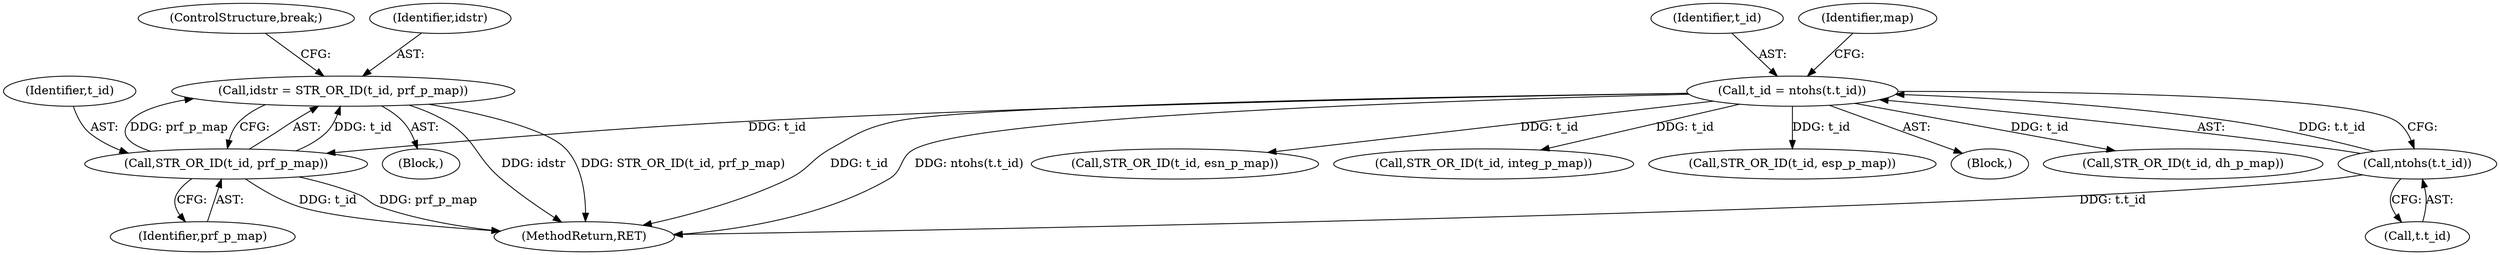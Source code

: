 digraph "0_tcpdump_e0a5a02b0fc1900a69d6c37ed0aab36fb8494e6d_3@pointer" {
"1000175" [label="(Call,idstr = STR_OR_ID(t_id, prf_p_map))"];
"1000177" [label="(Call,STR_OR_ID(t_id, prf_p_map))"];
"1000138" [label="(Call,t_id = ntohs(t.t_id))"];
"1000140" [label="(Call,ntohs(t.t_id))"];
"1000154" [label="(Block,)"];
"1000179" [label="(Identifier,prf_p_map)"];
"1000180" [label="(ControlStructure,break;)"];
"1000176" [label="(Identifier,idstr)"];
"1000178" [label="(Identifier,t_id)"];
"1000139" [label="(Identifier,t_id)"];
"1000175" [label="(Call,idstr = STR_OR_ID(t_id, prf_p_map))"];
"1000198" [label="(Call,STR_OR_ID(t_id, esn_p_map))"];
"1000141" [label="(Call,t.t_id)"];
"1000140" [label="(Call,ntohs(t.t_id))"];
"1000145" [label="(Identifier,map)"];
"1000184" [label="(Call,STR_OR_ID(t_id, integ_p_map))"];
"1000158" [label="(Call,STR_OR_ID(t_id, esp_p_map))"];
"1000106" [label="(Block,)"];
"1000191" [label="(Call,STR_OR_ID(t_id, dh_p_map))"];
"1000138" [label="(Call,t_id = ntohs(t.t_id))"];
"1000177" [label="(Call,STR_OR_ID(t_id, prf_p_map))"];
"1000308" [label="(MethodReturn,RET)"];
"1000175" -> "1000154"  [label="AST: "];
"1000175" -> "1000177"  [label="CFG: "];
"1000176" -> "1000175"  [label="AST: "];
"1000177" -> "1000175"  [label="AST: "];
"1000180" -> "1000175"  [label="CFG: "];
"1000175" -> "1000308"  [label="DDG: idstr"];
"1000175" -> "1000308"  [label="DDG: STR_OR_ID(t_id, prf_p_map)"];
"1000177" -> "1000175"  [label="DDG: t_id"];
"1000177" -> "1000175"  [label="DDG: prf_p_map"];
"1000177" -> "1000179"  [label="CFG: "];
"1000178" -> "1000177"  [label="AST: "];
"1000179" -> "1000177"  [label="AST: "];
"1000177" -> "1000308"  [label="DDG: t_id"];
"1000177" -> "1000308"  [label="DDG: prf_p_map"];
"1000138" -> "1000177"  [label="DDG: t_id"];
"1000138" -> "1000106"  [label="AST: "];
"1000138" -> "1000140"  [label="CFG: "];
"1000139" -> "1000138"  [label="AST: "];
"1000140" -> "1000138"  [label="AST: "];
"1000145" -> "1000138"  [label="CFG: "];
"1000138" -> "1000308"  [label="DDG: t_id"];
"1000138" -> "1000308"  [label="DDG: ntohs(t.t_id)"];
"1000140" -> "1000138"  [label="DDG: t.t_id"];
"1000138" -> "1000158"  [label="DDG: t_id"];
"1000138" -> "1000184"  [label="DDG: t_id"];
"1000138" -> "1000191"  [label="DDG: t_id"];
"1000138" -> "1000198"  [label="DDG: t_id"];
"1000140" -> "1000141"  [label="CFG: "];
"1000141" -> "1000140"  [label="AST: "];
"1000140" -> "1000308"  [label="DDG: t.t_id"];
}

